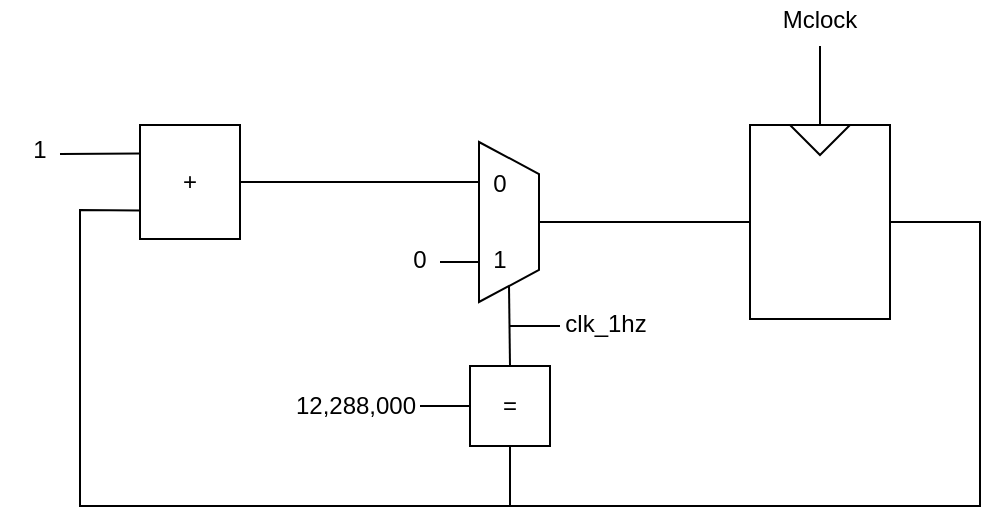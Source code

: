<mxfile version="12.1.9" type="google" pages="1"><diagram id="xC7jTTVOhKOT7bycj11G" name="Page-1"><mxGraphModel dx="589" dy="301" grid="1" gridSize="10" guides="1" tooltips="1" connect="1" arrows="1" fold="1" page="1" pageScale="1" pageWidth="850" pageHeight="1100" math="0" shadow="0"><root><mxCell id="0"/><mxCell id="1" parent="0"/><mxCell id="E5Wqqpit9nRQUZgk7iQO-2" value="" style="rounded=0;whiteSpace=wrap;html=1;" vertex="1" parent="1"><mxGeometry x="545" y="149.5" width="70" height="97" as="geometry"/></mxCell><mxCell id="E5Wqqpit9nRQUZgk7iQO-4" value="" style="triangle;whiteSpace=wrap;html=1;rotation=90;" vertex="1" parent="1"><mxGeometry x="572.5" y="142" width="15" height="30" as="geometry"/></mxCell><mxCell id="E5Wqqpit9nRQUZgk7iQO-5" value="" style="endArrow=none;html=1;entryX=0;entryY=0.5;entryDx=0;entryDy=0;" edge="1" parent="1" target="E5Wqqpit9nRQUZgk7iQO-4"><mxGeometry width="50" height="50" relative="1" as="geometry"><mxPoint x="580" y="110" as="sourcePoint"/><mxPoint x="575" y="310" as="targetPoint"/></mxGeometry></mxCell><mxCell id="E5Wqqpit9nRQUZgk7iQO-6" value="Mclock" style="text;html=1;strokeColor=none;fillColor=none;align=center;verticalAlign=middle;whiteSpace=wrap;rounded=0;" vertex="1" parent="1"><mxGeometry x="560" y="87" width="40" height="20" as="geometry"/></mxCell><mxCell id="E5Wqqpit9nRQUZgk7iQO-7" value="+" style="rounded=0;whiteSpace=wrap;html=1;" vertex="1" parent="1"><mxGeometry x="240" y="149.5" width="50" height="57" as="geometry"/></mxCell><mxCell id="E5Wqqpit9nRQUZgk7iQO-9" value="" style="endArrow=none;html=1;entryX=0;entryY=0.25;entryDx=0;entryDy=0;" edge="1" parent="1" target="E5Wqqpit9nRQUZgk7iQO-7"><mxGeometry width="50" height="50" relative="1" as="geometry"><mxPoint x="200" y="164" as="sourcePoint"/><mxPoint x="290" y="265" as="targetPoint"/></mxGeometry></mxCell><mxCell id="E5Wqqpit9nRQUZgk7iQO-10" value="1" style="text;html=1;strokeColor=none;fillColor=none;align=center;verticalAlign=middle;whiteSpace=wrap;rounded=0;" vertex="1" parent="1"><mxGeometry x="170" y="152" width="40" height="20" as="geometry"/></mxCell><mxCell id="E5Wqqpit9nRQUZgk7iQO-12" value="" style="shape=trapezoid;perimeter=trapezoidPerimeter;whiteSpace=wrap;html=1;rotation=90;" vertex="1" parent="1"><mxGeometry x="384.5" y="183" width="80" height="30" as="geometry"/></mxCell><mxCell id="E5Wqqpit9nRQUZgk7iQO-13" value="" style="endArrow=none;html=1;entryX=0.5;entryY=0;entryDx=0;entryDy=0;exitX=0;exitY=0.5;exitDx=0;exitDy=0;" edge="1" parent="1" source="E5Wqqpit9nRQUZgk7iQO-2" target="E5Wqqpit9nRQUZgk7iQO-12"><mxGeometry width="50" height="50" relative="1" as="geometry"><mxPoint x="170" y="320" as="sourcePoint"/><mxPoint x="220" y="270" as="targetPoint"/></mxGeometry></mxCell><mxCell id="E5Wqqpit9nRQUZgk7iQO-14" value="" style="endArrow=none;html=1;entryX=1;entryY=0.5;entryDx=0;entryDy=0;exitX=0.25;exitY=1;exitDx=0;exitDy=0;" edge="1" parent="1" source="E5Wqqpit9nRQUZgk7iQO-12" target="E5Wqqpit9nRQUZgk7iQO-7"><mxGeometry width="50" height="50" relative="1" as="geometry"><mxPoint x="170" y="320" as="sourcePoint"/><mxPoint x="220" y="270" as="targetPoint"/></mxGeometry></mxCell><mxCell id="E5Wqqpit9nRQUZgk7iQO-15" value="0" style="text;html=1;strokeColor=none;fillColor=none;align=center;verticalAlign=middle;whiteSpace=wrap;rounded=0;" vertex="1" parent="1"><mxGeometry x="400" y="169" width="40" height="20" as="geometry"/></mxCell><mxCell id="E5Wqqpit9nRQUZgk7iQO-16" value="1" style="text;html=1;strokeColor=none;fillColor=none;align=center;verticalAlign=middle;whiteSpace=wrap;rounded=0;" vertex="1" parent="1"><mxGeometry x="400" y="206.5" width="40" height="20" as="geometry"/></mxCell><mxCell id="E5Wqqpit9nRQUZgk7iQO-17" value="" style="endArrow=none;html=1;entryX=0.75;entryY=1;entryDx=0;entryDy=0;" edge="1" parent="1" target="E5Wqqpit9nRQUZgk7iQO-12"><mxGeometry width="50" height="50" relative="1" as="geometry"><mxPoint x="390" y="218" as="sourcePoint"/><mxPoint x="370" y="213" as="targetPoint"/></mxGeometry></mxCell><mxCell id="E5Wqqpit9nRQUZgk7iQO-18" value="0" style="text;html=1;strokeColor=none;fillColor=none;align=center;verticalAlign=middle;whiteSpace=wrap;rounded=0;" vertex="1" parent="1"><mxGeometry x="359.5" y="206.5" width="40" height="20" as="geometry"/></mxCell><mxCell id="E5Wqqpit9nRQUZgk7iQO-19" value="=" style="whiteSpace=wrap;html=1;aspect=fixed;" vertex="1" parent="1"><mxGeometry x="405" y="270" width="40" height="40" as="geometry"/></mxCell><mxCell id="E5Wqqpit9nRQUZgk7iQO-20" value="" style="endArrow=none;html=1;entryX=1;entryY=0.5;entryDx=0;entryDy=0;exitX=0.5;exitY=0;exitDx=0;exitDy=0;" edge="1" parent="1" source="E5Wqqpit9nRQUZgk7iQO-19" target="E5Wqqpit9nRQUZgk7iQO-12"><mxGeometry width="50" height="50" relative="1" as="geometry"><mxPoint x="170" y="380" as="sourcePoint"/><mxPoint x="220" y="330" as="targetPoint"/></mxGeometry></mxCell><mxCell id="E5Wqqpit9nRQUZgk7iQO-21" value="" style="endArrow=none;html=1;entryX=1;entryY=0.5;entryDx=0;entryDy=0;exitX=0;exitY=0.75;exitDx=0;exitDy=0;rounded=0;" edge="1" parent="1" source="E5Wqqpit9nRQUZgk7iQO-7" target="E5Wqqpit9nRQUZgk7iQO-2"><mxGeometry width="50" height="50" relative="1" as="geometry"><mxPoint x="170" y="380" as="sourcePoint"/><mxPoint x="220" y="330" as="targetPoint"/><Array as="points"><mxPoint x="210" y="192"/><mxPoint x="210" y="340"/><mxPoint x="660" y="340"/><mxPoint x="660" y="198"/></Array></mxGeometry></mxCell><mxCell id="E5Wqqpit9nRQUZgk7iQO-22" value="" style="endArrow=none;html=1;entryX=0.5;entryY=1;entryDx=0;entryDy=0;" edge="1" parent="1" target="E5Wqqpit9nRQUZgk7iQO-19"><mxGeometry width="50" height="50" relative="1" as="geometry"><mxPoint x="425" y="340" as="sourcePoint"/><mxPoint x="220" y="360" as="targetPoint"/></mxGeometry></mxCell><mxCell id="E5Wqqpit9nRQUZgk7iQO-23" value="" style="endArrow=none;html=1;entryX=0;entryY=0.5;entryDx=0;entryDy=0;" edge="1" parent="1" target="E5Wqqpit9nRQUZgk7iQO-19"><mxGeometry width="50" height="50" relative="1" as="geometry"><mxPoint x="380" y="290" as="sourcePoint"/><mxPoint x="220" y="360" as="targetPoint"/></mxGeometry></mxCell><mxCell id="E5Wqqpit9nRQUZgk7iQO-24" value="12,288,000" style="text;html=1;strokeColor=none;fillColor=none;align=center;verticalAlign=middle;whiteSpace=wrap;rounded=0;" vertex="1" parent="1"><mxGeometry x="328" y="280" width="40" height="20" as="geometry"/></mxCell><mxCell id="E5Wqqpit9nRQUZgk7iQO-25" value="" style="endArrow=none;html=1;" edge="1" parent="1"><mxGeometry width="50" height="50" relative="1" as="geometry"><mxPoint x="424.5" y="250" as="sourcePoint"/><mxPoint x="450" y="250" as="targetPoint"/></mxGeometry></mxCell><mxCell id="E5Wqqpit9nRQUZgk7iQO-27" value="clk_1hz" style="text;html=1;strokeColor=none;fillColor=none;align=center;verticalAlign=middle;whiteSpace=wrap;rounded=0;" vertex="1" parent="1"><mxGeometry x="453" y="238.5" width="40" height="20" as="geometry"/></mxCell></root></mxGraphModel></diagram></mxfile>